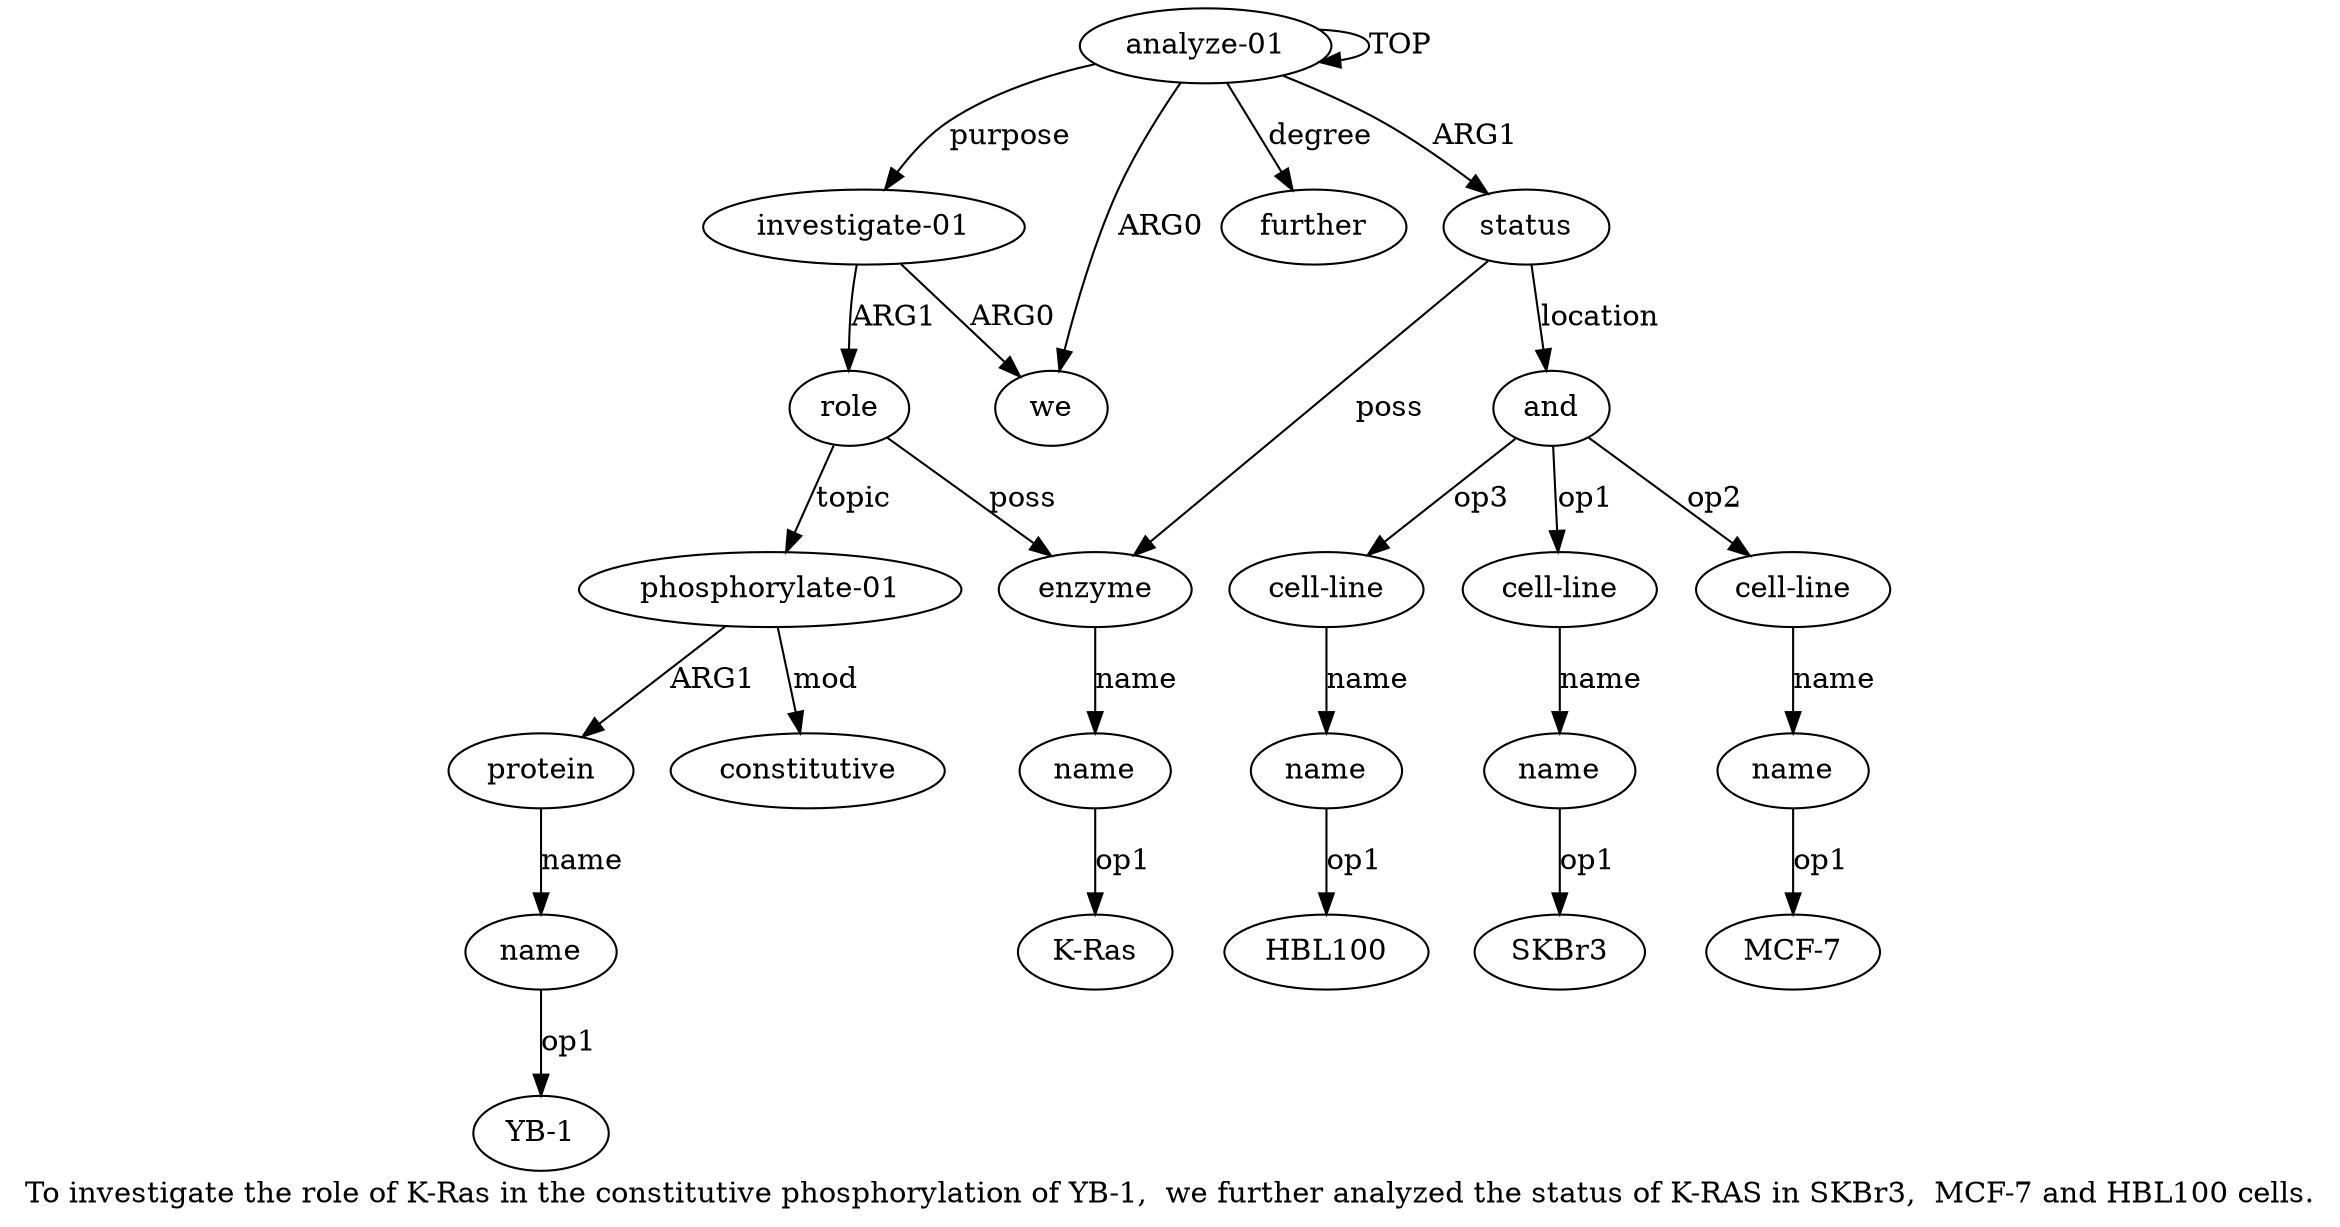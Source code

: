 digraph  {
	graph [label="To investigate the role of K-Ras in the constitutive phosphorylation of YB-1,  we further analyzed the status of K-RAS in SKBr3,  \
MCF-7 and HBL100 cells."];
	node [label="\N"];
	"a4 K-Ras"	 [color=black,
		gold_ind=-1,
		gold_label="K-Ras",
		label="K-Ras",
		test_ind=-1,
		test_label="K-Ras"];
	"a11 HBL100"	 [color=black,
		gold_ind=-1,
		gold_label=HBL100,
		label=HBL100,
		test_ind=-1,
		test_label=HBL100];
	"a17 YB-1"	 [color=black,
		gold_ind=-1,
		gold_label="YB-1",
		label="YB-1",
		test_ind=-1,
		test_label="YB-1"];
	a15	 [color=black,
		gold_ind=15,
		gold_label="phosphorylate-01",
		label="phosphorylate-01",
		test_ind=15,
		test_label="phosphorylate-01"];
	a16	 [color=black,
		gold_ind=16,
		gold_label=protein,
		label=protein,
		test_ind=16,
		test_label=protein];
	a15 -> a16 [key=0,
	color=black,
	gold_label=ARG1,
	label=ARG1,
	test_label=ARG1];
a18 [color=black,
	gold_ind=18,
	gold_label=constitutive,
	label=constitutive,
	test_ind=18,
	test_label=constitutive];
a15 -> a18 [key=0,
color=black,
gold_label=mod,
label=mod,
test_label=mod];
a14 [color=black,
gold_ind=14,
gold_label=role,
label=role,
test_ind=14,
test_label=role];
a14 -> a15 [key=0,
color=black,
gold_label=topic,
label=topic,
test_label=topic];
a3 [color=black,
gold_ind=3,
gold_label=enzyme,
label=enzyme,
test_ind=3,
test_label=enzyme];
a14 -> a3 [key=0,
color=black,
gold_label=poss,
label=poss,
test_label=poss];
a17 [color=black,
gold_ind=17,
gold_label=name,
label=name,
test_ind=17,
test_label=name];
a17 -> "a17 YB-1" [key=0,
color=black,
gold_label=op1,
label=op1,
test_label=op1];
a16 -> a17 [key=0,
color=black,
gold_label=name,
label=name,
test_label=name];
a11 [color=black,
gold_ind=11,
gold_label=name,
label=name,
test_ind=11,
test_label=name];
a11 -> "a11 HBL100" [key=0,
color=black,
gold_label=op1,
label=op1,
test_label=op1];
a10 [color=black,
gold_ind=10,
gold_label="cell-line",
label="cell-line",
test_ind=10,
test_label="cell-line"];
a10 -> a11 [key=0,
color=black,
gold_label=name,
label=name,
test_label=name];
a13 [color=black,
gold_ind=13,
gold_label="investigate-01",
label="investigate-01",
test_ind=13,
test_label="investigate-01"];
a13 -> a14 [key=0,
color=black,
gold_label=ARG1,
label=ARG1,
test_label=ARG1];
a1 [color=black,
gold_ind=1,
gold_label=we,
label=we,
test_ind=1,
test_label=we];
a13 -> a1 [key=0,
color=black,
gold_label=ARG0,
label=ARG0,
test_label=ARG0];
a12 [color=black,
gold_ind=12,
gold_label=further,
label=further,
test_ind=12,
test_label=further];
a0 [color=black,
gold_ind=0,
gold_label="analyze-01",
label="analyze-01",
test_ind=0,
test_label="analyze-01"];
a0 -> a13 [key=0,
color=black,
gold_label=purpose,
label=purpose,
test_label=purpose];
a0 -> a12 [key=0,
color=black,
gold_label=degree,
label=degree,
test_label=degree];
a0 -> a1 [key=0,
color=black,
gold_label=ARG0,
label=ARG0,
test_label=ARG0];
a0 -> a0 [key=0,
color=black,
gold_label=TOP,
label=TOP,
test_label=TOP];
a2 [color=black,
gold_ind=2,
gold_label=status,
label=status,
test_ind=2,
test_label=status];
a0 -> a2 [key=0,
color=black,
gold_label=ARG1,
label=ARG1,
test_label=ARG1];
a4 [color=black,
gold_ind=4,
gold_label=name,
label=name,
test_ind=4,
test_label=name];
a3 -> a4 [key=0,
color=black,
gold_label=name,
label=name,
test_label=name];
a2 -> a3 [key=0,
color=black,
gold_label=poss,
label=poss,
test_label=poss];
a5 [color=black,
gold_ind=5,
gold_label=and,
label=and,
test_ind=5,
test_label=and];
a2 -> a5 [key=0,
color=black,
gold_label=location,
label=location,
test_label=location];
a5 -> a10 [key=0,
color=black,
gold_label=op3,
label=op3,
test_label=op3];
a6 [color=black,
gold_ind=6,
gold_label="cell-line",
label="cell-line",
test_ind=6,
test_label="cell-line"];
a5 -> a6 [key=0,
color=black,
gold_label=op1,
label=op1,
test_label=op1];
a8 [color=black,
gold_ind=8,
gold_label="cell-line",
label="cell-line",
test_ind=8,
test_label="cell-line"];
a5 -> a8 [key=0,
color=black,
gold_label=op2,
label=op2,
test_label=op2];
a4 -> "a4 K-Ras" [key=0,
color=black,
gold_label=op1,
label=op1,
test_label=op1];
a7 [color=black,
gold_ind=7,
gold_label=name,
label=name,
test_ind=7,
test_label=name];
"a7 SKBr3" [color=black,
gold_ind=-1,
gold_label=SKBr3,
label=SKBr3,
test_ind=-1,
test_label=SKBr3];
a7 -> "a7 SKBr3" [key=0,
color=black,
gold_label=op1,
label=op1,
test_label=op1];
a6 -> a7 [key=0,
color=black,
gold_label=name,
label=name,
test_label=name];
a9 [color=black,
gold_ind=9,
gold_label=name,
label=name,
test_ind=9,
test_label=name];
"a9 MCF-7" [color=black,
gold_ind=-1,
gold_label="MCF-7",
label="MCF-7",
test_ind=-1,
test_label="MCF-7"];
a9 -> "a9 MCF-7" [key=0,
color=black,
gold_label=op1,
label=op1,
test_label=op1];
a8 -> a9 [key=0,
color=black,
gold_label=name,
label=name,
test_label=name];
}
